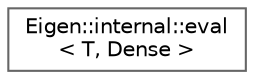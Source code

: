 digraph "Graphical Class Hierarchy"
{
 // LATEX_PDF_SIZE
  bgcolor="transparent";
  edge [fontname=Helvetica,fontsize=10,labelfontname=Helvetica,labelfontsize=10];
  node [fontname=Helvetica,fontsize=10,shape=box,height=0.2,width=0.4];
  rankdir="LR";
  Node0 [id="Node000000",label="Eigen::internal::eval\l\< T, Dense \>",height=0.2,width=0.4,color="grey40", fillcolor="white", style="filled",URL="$structEigen_1_1internal_1_1eval_3_01T_00_01Dense_01_4.html",tooltip=" "];
}
